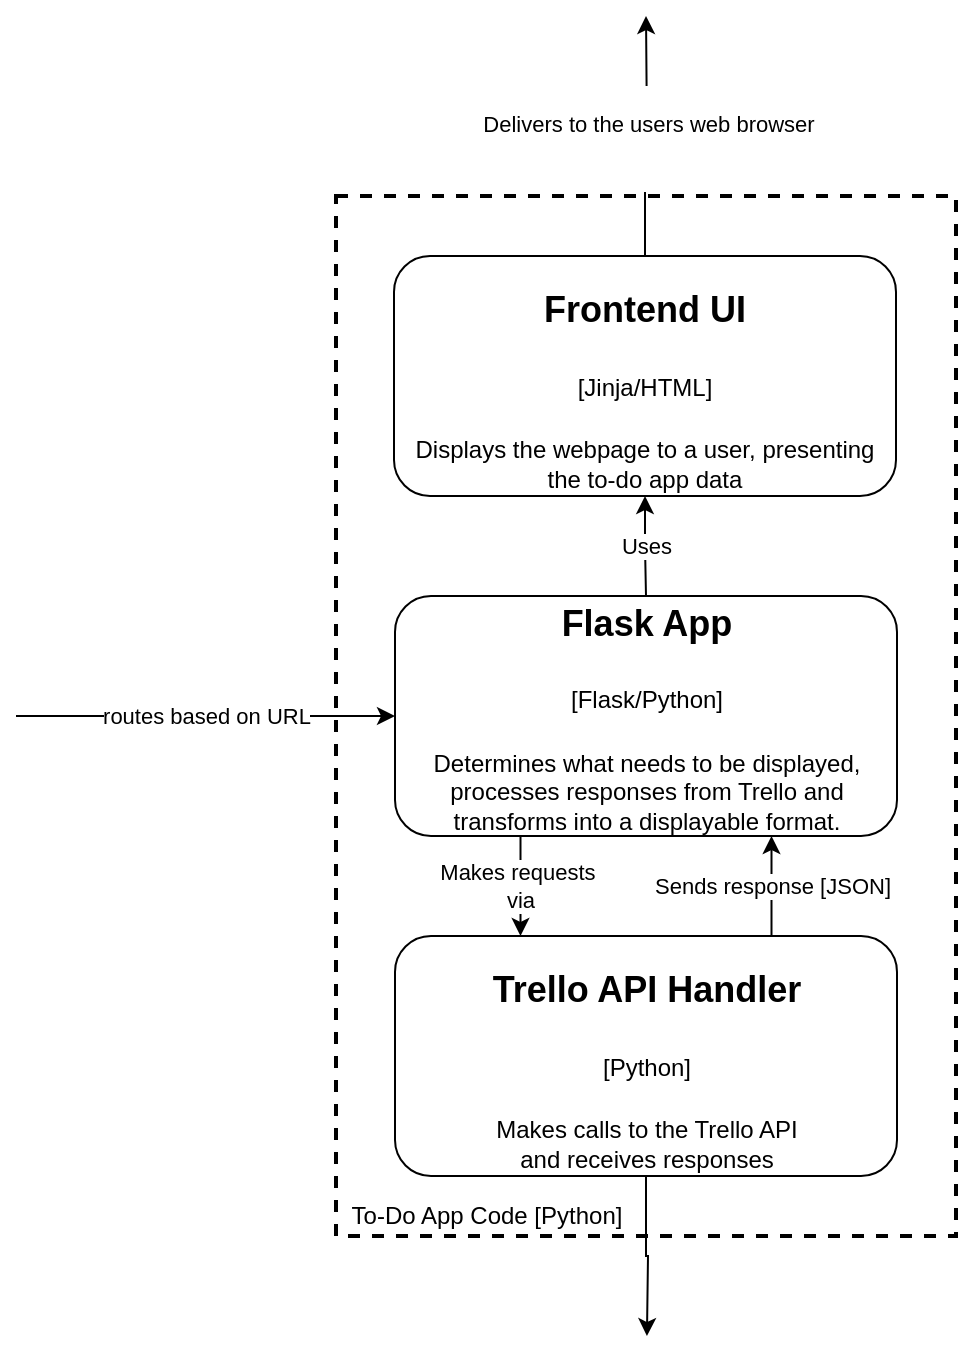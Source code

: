 <mxfile version="18.0.2" type="device"><diagram id="h8bj1a3vNal2geT7lAn9" name="Page-1"><mxGraphModel dx="1041" dy="680" grid="1" gridSize="10" guides="1" tooltips="1" connect="1" arrows="1" fold="1" page="1" pageScale="1" pageWidth="827" pageHeight="1169" math="0" shadow="0"><root><mxCell id="0"/><mxCell id="1" parent="0"/><mxCell id="GtSSLKDAzI6o57Lxwn6P-2" value="" style="verticalLabelPosition=bottom;verticalAlign=top;html=1;shape=mxgraph.basic.rect;fillColor2=none;strokeWidth=2;size=20;indent=5;dashed=1;" vertex="1" parent="1"><mxGeometry x="260" y="200" width="310" height="520" as="geometry"/></mxCell><mxCell id="GtSSLKDAzI6o57Lxwn6P-10" style="edgeStyle=orthogonalEdgeStyle;rounded=0;orthogonalLoop=1;jettySize=auto;html=1;exitX=0.5;exitY=1;exitDx=0;exitDy=0;" edge="1" parent="1" source="GtSSLKDAzI6o57Lxwn6P-3"><mxGeometry relative="1" as="geometry"><mxPoint x="415.471" y="770" as="targetPoint"/></mxGeometry></mxCell><mxCell id="GtSSLKDAzI6o57Lxwn6P-3" value="&lt;h2&gt;&lt;span style=&quot;background-color: initial;&quot;&gt;Trello API Handler&lt;/span&gt;&lt;/h2&gt;&lt;h2&gt;&lt;span style=&quot;background-color: initial; font-size: 12px; font-weight: normal;&quot;&gt;[Python]&lt;/span&gt;&lt;br&gt;&lt;/h2&gt;&lt;div&gt;Makes calls to the Trello API&lt;/div&gt;&lt;div&gt;and receives responses&lt;/div&gt;" style="rounded=1;whiteSpace=wrap;html=1;" vertex="1" parent="1"><mxGeometry x="289.5" y="570" width="251" height="120" as="geometry"/></mxCell><mxCell id="GtSSLKDAzI6o57Lxwn6P-4" value="Uses" style="edgeStyle=orthogonalEdgeStyle;rounded=0;orthogonalLoop=1;jettySize=auto;html=1;entryX=0.5;entryY=0;entryDx=0;entryDy=0;endArrow=none;endFill=0;startArrow=classic;startFill=1;" edge="1" parent="1" source="GtSSLKDAzI6o57Lxwn6P-5" target="GtSSLKDAzI6o57Lxwn6P-7"><mxGeometry relative="1" as="geometry"/></mxCell><mxCell id="GtSSLKDAzI6o57Lxwn6P-11" value="&#10;&lt;span style=&quot;color: rgb(0, 0, 0); font-family: Helvetica; font-size: 11px; font-style: normal; font-variant-ligatures: normal; font-variant-caps: normal; font-weight: 400; letter-spacing: normal; orphans: 2; text-align: center; text-indent: 0px; text-transform: none; widows: 2; word-spacing: 0px; -webkit-text-stroke-width: 0px; background-color: rgb(255, 255, 255); text-decoration-thickness: initial; text-decoration-style: initial; text-decoration-color: initial; float: none; display: inline !important;&quot;&gt;Delivers to the users web browser&lt;/span&gt;&#10;&#10;" style="edgeStyle=orthogonalEdgeStyle;rounded=0;orthogonalLoop=1;jettySize=auto;html=1;strokeColor=default;startArrow=none;startFill=0;endArrow=classic;endFill=1;" edge="1" parent="1" source="GtSSLKDAzI6o57Lxwn6P-5"><mxGeometry relative="1" as="geometry"><mxPoint x="415" y="110" as="targetPoint"/></mxGeometry></mxCell><mxCell id="GtSSLKDAzI6o57Lxwn6P-5" value="&lt;h2&gt;&lt;span style=&quot;background-color: initial;&quot;&gt;Frontend UI&lt;/span&gt;&lt;/h2&gt;&lt;h2&gt;&lt;span style=&quot;background-color: initial; font-size: 12px; font-weight: normal;&quot;&gt;[Jinja/HTML]&lt;/span&gt;&lt;br&gt;&lt;/h2&gt;Displays the webpage to a user, presenting the to-do app data" style="rounded=1;whiteSpace=wrap;html=1;" vertex="1" parent="1"><mxGeometry x="289" y="230" width="251" height="120" as="geometry"/></mxCell><mxCell id="GtSSLKDAzI6o57Lxwn6P-6" value="Makes requests&amp;nbsp;&lt;br&gt;via" style="edgeStyle=orthogonalEdgeStyle;rounded=0;orthogonalLoop=1;jettySize=auto;html=1;entryX=0.25;entryY=0;entryDx=0;entryDy=0;exitX=0.25;exitY=1;exitDx=0;exitDy=0;" edge="1" parent="1" source="GtSSLKDAzI6o57Lxwn6P-7" target="GtSSLKDAzI6o57Lxwn6P-3"><mxGeometry relative="1" as="geometry"/></mxCell><mxCell id="GtSSLKDAzI6o57Lxwn6P-14" value="Sends response [JSON]" style="edgeStyle=orthogonalEdgeStyle;rounded=0;orthogonalLoop=1;jettySize=auto;html=1;exitX=0.75;exitY=1;exitDx=0;exitDy=0;entryX=0.75;entryY=0;entryDx=0;entryDy=0;startArrow=classic;startFill=1;endArrow=none;endFill=0;strokeColor=default;" edge="1" parent="1" source="GtSSLKDAzI6o57Lxwn6P-7" target="GtSSLKDAzI6o57Lxwn6P-3"><mxGeometry relative="1" as="geometry"/></mxCell><mxCell id="GtSSLKDAzI6o57Lxwn6P-15" value="routes based on URL" style="edgeStyle=orthogonalEdgeStyle;rounded=0;orthogonalLoop=1;jettySize=auto;html=1;startArrow=classic;startFill=1;endArrow=none;endFill=0;strokeColor=default;" edge="1" parent="1" source="GtSSLKDAzI6o57Lxwn6P-7"><mxGeometry relative="1" as="geometry"><mxPoint x="100" y="460" as="targetPoint"/></mxGeometry></mxCell><mxCell id="GtSSLKDAzI6o57Lxwn6P-7" value="&lt;p style=&quot;line-height: 0;&quot;&gt;&lt;/p&gt;&lt;h2&gt;&lt;span style=&quot;background-color: initial;&quot;&gt;Flask App&lt;/span&gt;&lt;/h2&gt;&lt;h2&gt;&lt;span style=&quot;background-color: initial; font-size: 12px; font-weight: normal;&quot;&gt;[Flask/Python]&lt;/span&gt;&lt;br&gt;&lt;/h2&gt;&lt;div&gt;Determines what needs to be displayed, processes responses from Trello and transforms into a displayable format.&lt;/div&gt;&lt;p&gt;&lt;/p&gt;" style="rounded=1;whiteSpace=wrap;html=1;" vertex="1" parent="1"><mxGeometry x="289.5" y="400" width="251" height="120" as="geometry"/></mxCell><mxCell id="GtSSLKDAzI6o57Lxwn6P-8" value="To-Do App Code [Python]" style="text;html=1;align=center;verticalAlign=middle;resizable=0;points=[];autosize=1;strokeColor=none;fillColor=none;" vertex="1" parent="1"><mxGeometry x="260" y="700" width="150" height="20" as="geometry"/></mxCell></root></mxGraphModel></diagram></mxfile>